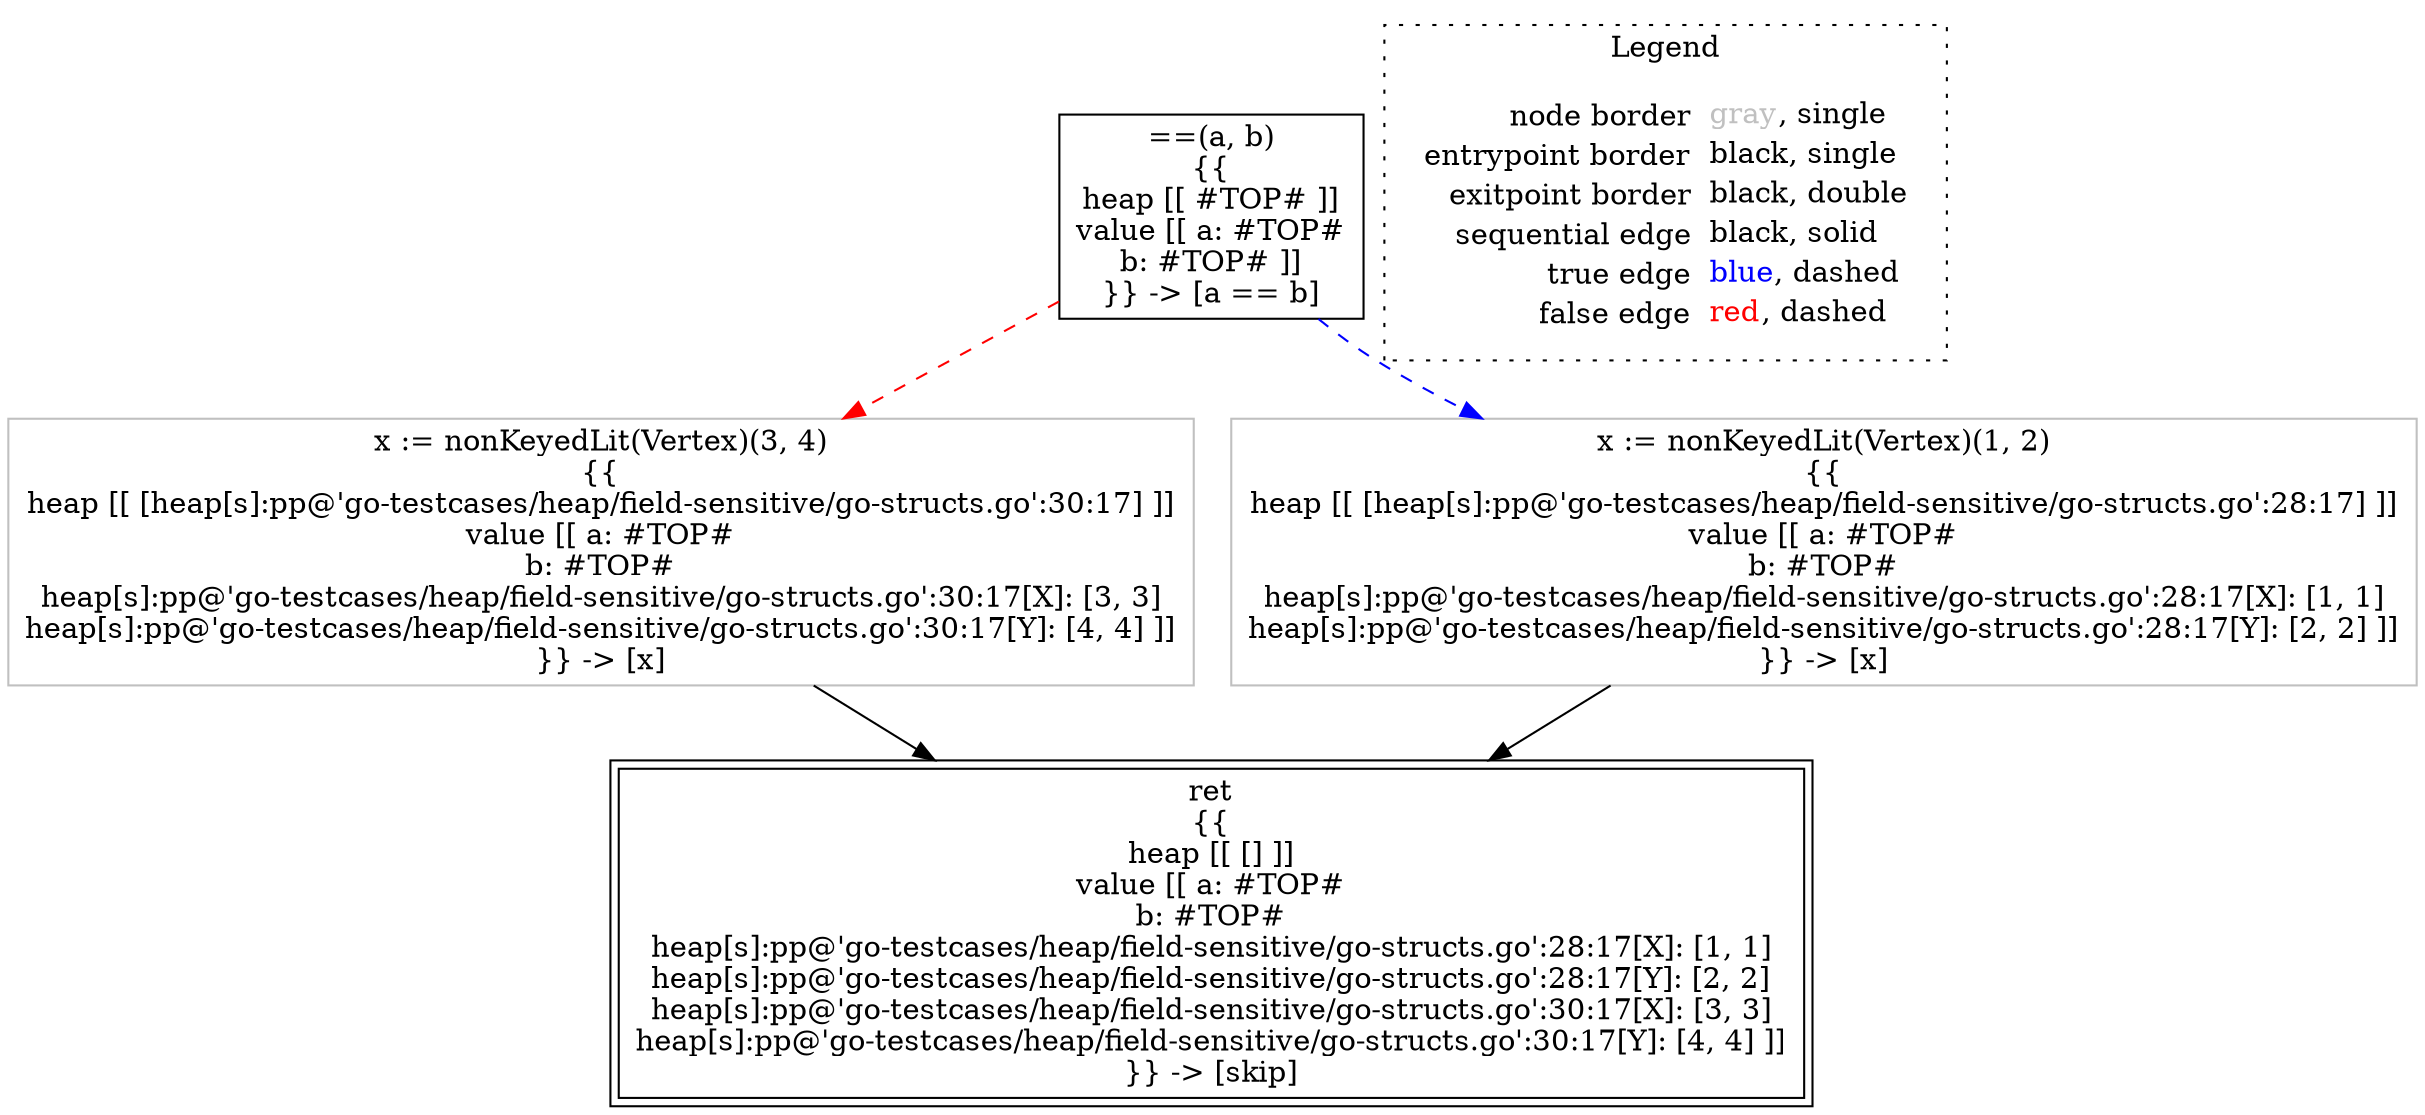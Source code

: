 digraph {
	"node0" [shape="rect",color="black",label=<==(a, b)<BR/>{{<BR/>heap [[ #TOP# ]]<BR/>value [[ a: #TOP#<BR/>b: #TOP# ]]<BR/>}} -&gt; [a == b]>];
	"node1" [shape="rect",color="gray",label=<x := nonKeyedLit(Vertex)(3, 4)<BR/>{{<BR/>heap [[ [heap[s]:pp@'go-testcases/heap/field-sensitive/go-structs.go':30:17] ]]<BR/>value [[ a: #TOP#<BR/>b: #TOP#<BR/>heap[s]:pp@'go-testcases/heap/field-sensitive/go-structs.go':30:17[X]: [3, 3]<BR/>heap[s]:pp@'go-testcases/heap/field-sensitive/go-structs.go':30:17[Y]: [4, 4] ]]<BR/>}} -&gt; [x]>];
	"node2" [shape="rect",color="gray",label=<x := nonKeyedLit(Vertex)(1, 2)<BR/>{{<BR/>heap [[ [heap[s]:pp@'go-testcases/heap/field-sensitive/go-structs.go':28:17] ]]<BR/>value [[ a: #TOP#<BR/>b: #TOP#<BR/>heap[s]:pp@'go-testcases/heap/field-sensitive/go-structs.go':28:17[X]: [1, 1]<BR/>heap[s]:pp@'go-testcases/heap/field-sensitive/go-structs.go':28:17[Y]: [2, 2] ]]<BR/>}} -&gt; [x]>];
	"node3" [shape="rect",color="black",peripheries="2",label=<ret<BR/>{{<BR/>heap [[ [] ]]<BR/>value [[ a: #TOP#<BR/>b: #TOP#<BR/>heap[s]:pp@'go-testcases/heap/field-sensitive/go-structs.go':28:17[X]: [1, 1]<BR/>heap[s]:pp@'go-testcases/heap/field-sensitive/go-structs.go':28:17[Y]: [2, 2]<BR/>heap[s]:pp@'go-testcases/heap/field-sensitive/go-structs.go':30:17[X]: [3, 3]<BR/>heap[s]:pp@'go-testcases/heap/field-sensitive/go-structs.go':30:17[Y]: [4, 4] ]]<BR/>}} -&gt; [skip]>];
	"node1" -> "node3" [color="black"];
	"node2" -> "node3" [color="black"];
	"node0" -> "node1" [color="red",style="dashed"];
	"node0" -> "node2" [color="blue",style="dashed"];
subgraph cluster_legend {
	label="Legend";
	style=dotted;
	node [shape=plaintext];
	"legend" [label=<<table border="0" cellpadding="2" cellspacing="0" cellborder="0"><tr><td align="right">node border&nbsp;</td><td align="left"><font color="gray">gray</font>, single</td></tr><tr><td align="right">entrypoint border&nbsp;</td><td align="left"><font color="black">black</font>, single</td></tr><tr><td align="right">exitpoint border&nbsp;</td><td align="left"><font color="black">black</font>, double</td></tr><tr><td align="right">sequential edge&nbsp;</td><td align="left"><font color="black">black</font>, solid</td></tr><tr><td align="right">true edge&nbsp;</td><td align="left"><font color="blue">blue</font>, dashed</td></tr><tr><td align="right">false edge&nbsp;</td><td align="left"><font color="red">red</font>, dashed</td></tr></table>>];
}

}

